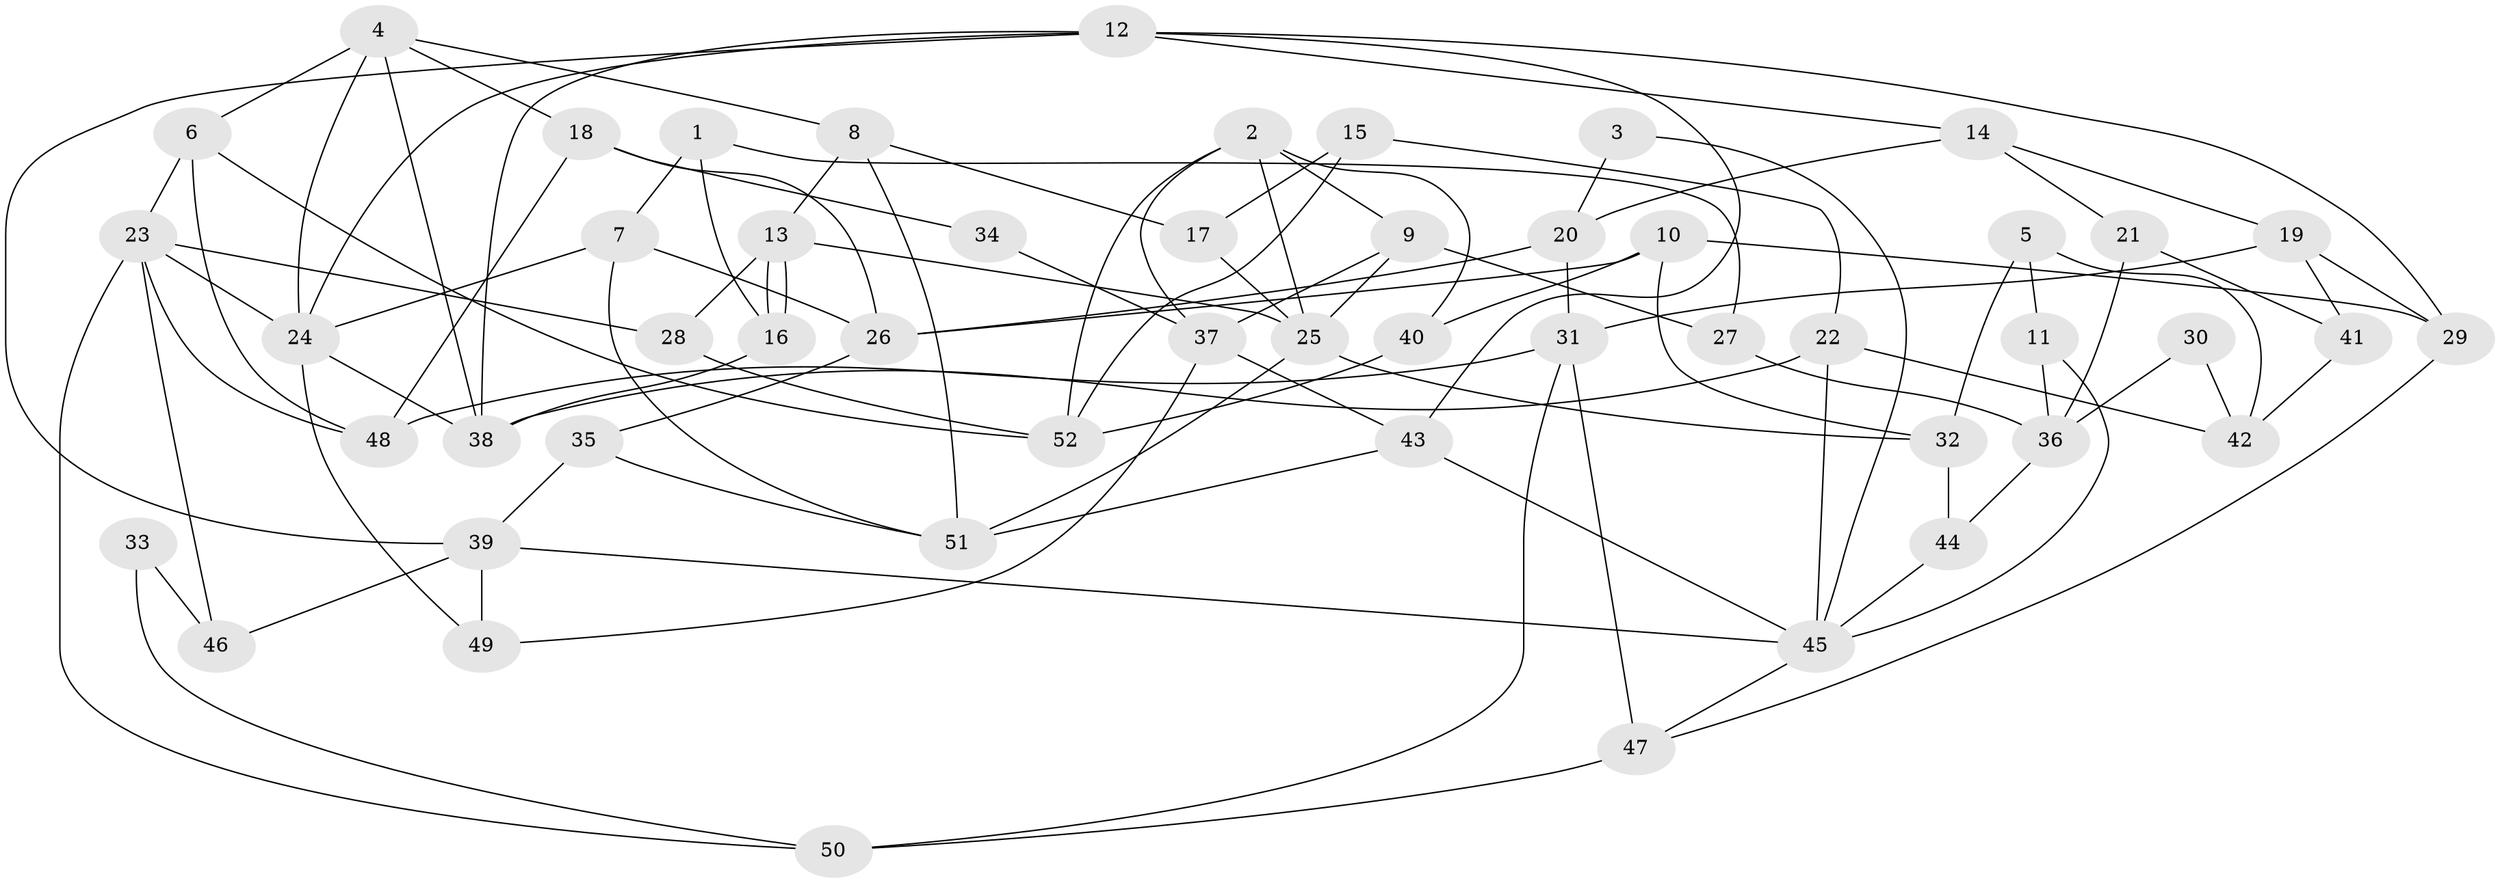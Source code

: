 // Generated by graph-tools (version 1.1) at 2025/11/02/27/25 16:11:16]
// undirected, 52 vertices, 104 edges
graph export_dot {
graph [start="1"]
  node [color=gray90,style=filled];
  1;
  2;
  3;
  4;
  5;
  6;
  7;
  8;
  9;
  10;
  11;
  12;
  13;
  14;
  15;
  16;
  17;
  18;
  19;
  20;
  21;
  22;
  23;
  24;
  25;
  26;
  27;
  28;
  29;
  30;
  31;
  32;
  33;
  34;
  35;
  36;
  37;
  38;
  39;
  40;
  41;
  42;
  43;
  44;
  45;
  46;
  47;
  48;
  49;
  50;
  51;
  52;
  1 -- 7;
  1 -- 16;
  1 -- 27;
  2 -- 9;
  2 -- 52;
  2 -- 25;
  2 -- 37;
  2 -- 40;
  3 -- 45;
  3 -- 20;
  4 -- 8;
  4 -- 18;
  4 -- 6;
  4 -- 24;
  4 -- 38;
  5 -- 32;
  5 -- 11;
  5 -- 42;
  6 -- 48;
  6 -- 23;
  6 -- 52;
  7 -- 51;
  7 -- 24;
  7 -- 26;
  8 -- 51;
  8 -- 13;
  8 -- 17;
  9 -- 37;
  9 -- 25;
  9 -- 27;
  10 -- 26;
  10 -- 40;
  10 -- 29;
  10 -- 32;
  11 -- 36;
  11 -- 45;
  12 -- 29;
  12 -- 24;
  12 -- 14;
  12 -- 38;
  12 -- 39;
  12 -- 43;
  13 -- 28;
  13 -- 16;
  13 -- 16;
  13 -- 25;
  14 -- 20;
  14 -- 19;
  14 -- 21;
  15 -- 17;
  15 -- 22;
  15 -- 52;
  16 -- 38;
  17 -- 25;
  18 -- 26;
  18 -- 48;
  18 -- 34;
  19 -- 29;
  19 -- 31;
  19 -- 41;
  20 -- 26;
  20 -- 31;
  21 -- 41;
  21 -- 36;
  22 -- 45;
  22 -- 38;
  22 -- 42;
  23 -- 24;
  23 -- 28;
  23 -- 46;
  23 -- 48;
  23 -- 50;
  24 -- 38;
  24 -- 49;
  25 -- 32;
  25 -- 51;
  26 -- 35;
  27 -- 36;
  28 -- 52;
  29 -- 47;
  30 -- 42;
  30 -- 36;
  31 -- 47;
  31 -- 48;
  31 -- 50;
  32 -- 44;
  33 -- 50;
  33 -- 46;
  34 -- 37;
  35 -- 39;
  35 -- 51;
  36 -- 44;
  37 -- 49;
  37 -- 43;
  39 -- 45;
  39 -- 46;
  39 -- 49;
  40 -- 52;
  41 -- 42;
  43 -- 45;
  43 -- 51;
  44 -- 45;
  45 -- 47;
  47 -- 50;
}
